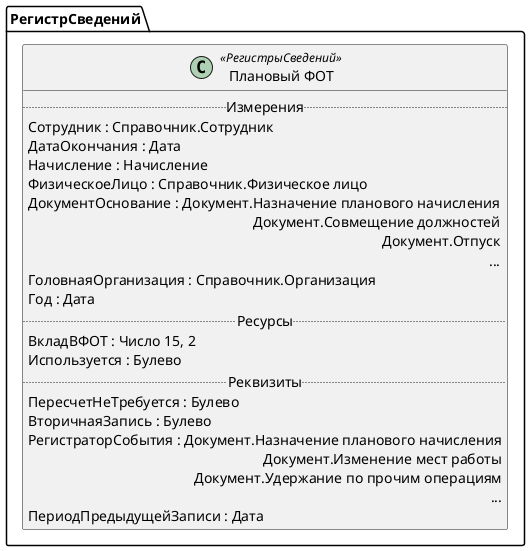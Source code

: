 ﻿@startuml ПлановыйФОТ
'!include templates.wsd
'..\include templates.wsd
class РегистрСведений.ПлановыйФОТ as "Плановый ФОТ" <<РегистрыСведений>>
{
..Измерения..
Сотрудник : Справочник.Сотрудник
ДатаОкончания : Дата
Начисление : Начисление
ФизическоеЛицо : Справочник.Физическое лицо
ДокументОснование : Документ.Назначение планового начисления\rДокумент.Совмещение должностей\rДокумент.Отпуск\r...
ГоловнаяОрганизация : Справочник.Организация
Год : Дата
..Ресурсы..
ВкладВФОТ : Число 15, 2
Используется : Булево
..Реквизиты..
ПересчетНеТребуется : Булево
ВторичнаяЗапись : Булево
РегистраторСобытия : Документ.Назначение планового начисления\rДокумент.Изменение мест работы\rДокумент.Удержание по прочим операциям\r...
ПериодПредыдущейЗаписи : Дата
}
@enduml
